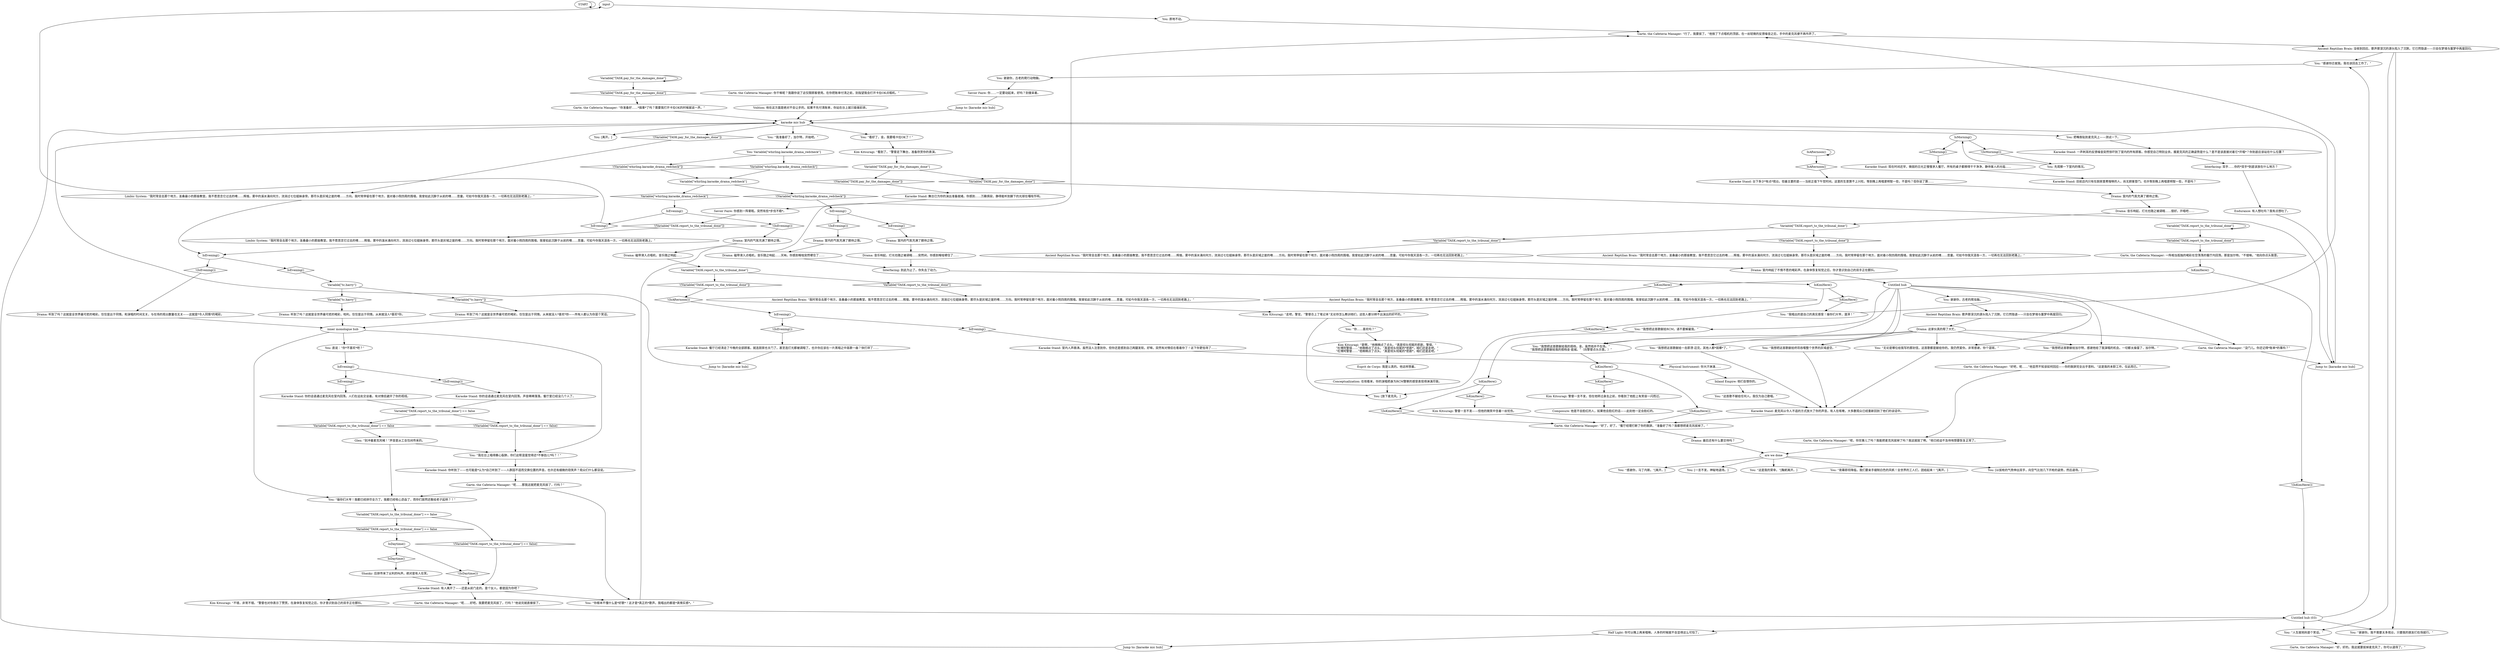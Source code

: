 # WHIRLING F1 / KARAOKE STAND
# Sing karaoke!
# ==================================================
digraph G {
	  0 [label="START"];
	  1 [label="input"];
	  2 [label="Drama: 室内的气氛充满了期待之情。"];
	  3 [label="Half Light: 你可以晚上再来唱嘛。人多的时候就不会显得这么可怕了。"];
	  4 [label="You: 谢谢你，古老的爬行动物脑。"];
	  5 [label="Garte, the Cafeteria Manager: “呃……好吧。我要把麦克风拔了，行吗？”他说完就直接拔了。"];
	  6 [label="You: 原地不动。"];
	  7 [label="Karaoke Stand: 舞台已为你的演出准备就绪。你感到……万籁俱寂，静得能听到脚下的光球在嘎吱作响。"];
	  8 [label="Garte, the Cafeteria Manager: “没门儿。你还记得*账单*的事吗？”"];
	  9 [label="You: “这首歌不献给任何人。我仅为自己歌唱。”"];
	  10 [label="Savoir Faire: 你……一定要动起来，好吗？别傻呆着。"];
	  11 [label="Ancient Reptilian Brain: 没收到回应。歌声那深沉的源头陷入了沉默。它已然隐退——只会在梦境与噩梦中再度回归。"];
	  12 [label="Interfacing: 到此为止了。你失去了动力。"];
	  13 [label="Variable[\"TASK.report_to_the_tribunal_done\"]"];
	  14 [label="Variable[\"TASK.report_to_the_tribunal_done\"]", shape=diamond];
	  15 [label="!(Variable[\"TASK.report_to_the_tribunal_done\"])", shape=diamond];
	  16 [label="Variable[\"TASK.pay_for_the_damages_done\"]"];
	  17 [label="Variable[\"TASK.pay_for_the_damages_done\"]", shape=diamond];
	  18 [label="!(Variable[\"TASK.pay_for_the_damages_done\"])", shape=diamond];
	  19 [label="You: 先观察一下室内的情况。"];
	  20 [label="IsAfternoon()"];
	  21 [label="IsAfternoon()", shape=diamond];
	  22 [label="!(IsAfternoon())", shape=diamond];
	  23 [label="Ancient Reptilian Brain: “我时常会去那个地方，圣桑最小的那座教堂。我不愿思念它过去的噢……辉煌。雾中的溪水涌向何方，流淌过七位姐妹身旁。那尽头是灰域之崖的噢……方向。我时常停留在那个地方，面对着小院四周的围墙。我曾如此沉醉于从前的噢……思量。可如今你我天涯各一方，一切再也无法回到老路上。”"];
	  24 [label="Kim Kitsuragi: “不错，非常不错。”警督也对你表示了赞赏。在身体恢复知觉之后，你才意识到自己的双手正在颤抖。"];
	  25 [label="You: “我唱出的是自己的真实感受！操你们大爷，渣滓！”"];
	  26 [label="Kim Kitsuragi: “走吧，警官。”警督合上了笔记本“无论你怎么教训他们，这些人都分辨不出演出的好坏的。”"];
	  27 [label="Garte, the Cafeteria Manager: 一阵相当孤独的喝彩在空荡荡的餐厅内回荡。那是加尔特。“不错嘛。”他向你点头致意。"];
	  28 [label="Limbic System: “我时常会去那个地方，圣桑最小的那座教堂。我不愿思念它过去的噢……辉煌。雾中的溪水涌向何方，流淌过七位姐妹身旁。那尽头是灰域之崖的噢……方向。我时常停留在那个地方，面对着小院四周的围墙。我曾如此沉醉于从前的噢……思量。可如今你我天涯各一方，一切再也无法回到老路上。”"];
	  29 [label="Garte, the Cafeteria Manager: 你干嘛呢？我跟你说了这仅限顾客使用。在你把账单付清之前，别指望我会打开卡拉OK点唱机。”"];
	  30 [label="Jump to: [karaoke mic hub]"];
	  31 [label="IsEvening()"];
	  32 [label="IsEvening()", shape=diamond];
	  33 [label="!(IsEvening())", shape=diamond];
	  34 [label="IsMorning()"];
	  35 [label="IsMorning()", shape=diamond];
	  36 [label="!(IsMorning())", shape=diamond];
	  37 [label="Karaoke Stand: 餐厅已经清走了今晚的全部顾客。就连厨房也关门了。甚至连灯光都被调暗了。也许你应该在一片黑暗之中高歌一曲？快打烊了……"];
	  38 [label="You: [一言不发，神秘地退场。]"];
	  39 [label="You: “人生就他妈是个笑话。”"];
	  40 [label="You: “你根本不懂什么是*好歌*！这才是*真正的*歌声。我唱出的都是*真情实感*。”"];
	  41 [label="Drama: 室内响起了不情不愿的喝彩声。在身体恢复知觉之后，你才意识到自己的双手正在颤抖。"];
	  42 [label="Ancient Reptilian Brain: “我时常会去那个地方，圣桑最小的那座教堂。我不愿思念它过去的噢……辉煌。雾中的溪水涌向何方，流淌过七位姐妹身旁。那尽头是灰域之崖的噢……方向。我时常停留在那个地方，面对着小院四周的围墙。我曾如此沉醉于从前的噢……思量。可如今你我天涯各一方，一切再也无法回到老路上。”"];
	  43 [label="Garte, the Cafeteria Manager: “呃，你完事儿了吗？我能把麦克风拔掉了吗？我这就拔了啊。”他已经迫不及待地想要恢复正常了。"];
	  44 [label="IsKimHere()"];
	  45 [label="IsKimHere()", shape=diamond];
	  46 [label="!(IsKimHere())", shape=diamond];
	  47 [label="Drama: 音乐响起，灯光也随之被调暗……突然间，你感到喉咙哽住了……"];
	  48 [label="Savoir Faire: 你感到一阵晕眩。突然有些*步伐不稳*。"];
	  49 [label="Drama: 听到了吗？这就是全世界最可悲的喝彩。仅仅是出于同情。和演唱的时间无关，与在场的观众数量也无关——这就是*令人同情*的喝彩。"];
	  50 [label="Variable[\"TASK.report_to_the_tribunal_done\"]"];
	  51 [label="Variable[\"TASK.report_to_the_tribunal_done\"]", shape=diamond];
	  52 [label="!(Variable[\"TASK.report_to_the_tribunal_done\"])", shape=diamond];
	  53 [label="Karaoke Stand: 现在时间还早，微弱的日光正慢慢渗入餐厅。所有的桌子都擦得干干净净，静待客人的光临……"];
	  54 [label="Ancient Reptilian Brain: “我时常会去那个地方，圣桑最小的那座教堂。我不愿思念它过去的噢……辉煌。雾中的溪水涌向何方，流淌过七位姐妹身旁。那尽头是灰域之崖的噢……方向。我时常停留在那个地方，面对着小院四周的围墙。我曾如此沉醉于从前的噢……思量。可如今你我天涯各一方，一切再也无法回到老路上。”"];
	  55 [label="IsKimHere()"];
	  56 [label="IsKimHere()", shape=diamond];
	  57 [label="!(IsKimHere())", shape=diamond];
	  58 [label="are we done"];
	  59 [label="Karaoke Stand: 目前店内只有在厨房里煮咖啡的人，尚无顾客登门。也许等到晚上再唱更明智一些，不是吗？"];
	  60 [label="Karaoke Stand: 室内人声鼎沸。虽然没人注意到你，但你还是感到自己两腿发软。好嘛，突然有对情侣在看着你了！这下你更怯场了……"];
	  61 [label="Garte, the Cafeteria Manager: “好吧，呃……”他显然不知该如何回应——你的致辞完全出乎意料。“这是我的本职工作，仅此而已。”"];
	  62 [label="Drama: 室内的气氛充满了期待之情。"];
	  63 [label="Variable[\"tc.harry\"]"];
	  64 [label="Variable[\"tc.harry\"]", shape=diamond];
	  65 [label="!(Variable[\"tc.harry\"])", shape=diamond];
	  66 [label="Endurance: 有人想吐吗？我有点想吐了。"];
	  67 [label="Variable[\"TASK.report_to_the_tribunal_done\"] == false"];
	  68 [label="Variable[\"TASK.report_to_the_tribunal_done\"] == false", shape=diamond];
	  69 [label="!(Variable[\"TASK.report_to_the_tribunal_done\"] == false)", shape=diamond];
	  70 [label="Karaoke Stand: 一声刺耳的反馈噪音突然惊吓到了室内的所有顾客。你感觉自己特别业余。握麦克风的正确姿势是什么？是不是该直接对着它*开唱*？你到底应该站在什么位置？"];
	  71 [label="You: “无论是哪位给我写的那封信，这首歌都是献给你的。我仍然爱你。非常感谢，你个混球。”"];
	  72 [label="Untitled hub (03)"];
	  73 [label="IsEvening()"];
	  74 [label="IsEvening()", shape=diamond];
	  75 [label="!(IsEvening())", shape=diamond];
	  76 [label="Esprit de Corps: 我是认真的。他这样想着。"];
	  77 [label="Jump to: [karaoke mic hub]"];
	  78 [label="You: “这是我的荣幸。”[鞠躬离开。]"];
	  79 [label="Drama: 磁带滑入点唱机，音乐随之响起……天呐，你感到喉咙突然哽住了……"];
	  80 [label="Karaoke Stand: 你的话语通过麦克风在室内回荡。人们在远处交谈着。有对情侣避开了你的视线。"];
	  81 [label="You: “我准备好了，加尔特，开始吧。”"];
	  82 [label="You: Variable[\"whirling.karaoke_drama_redcheck\"]"];
	  83 [label="Variable[\"whirling.karaoke_drama_redcheck\"]", shape=diamond];
	  84 [label="!(Variable[\"whirling.karaoke_drama_redcheck\"])", shape=diamond];
	  85 [label="Kim Kitsuragi: “看到了。”警督走下舞台，准备欣赏你的表演。"];
	  86 [label="Jump to: [karaoke mic hub]"];
	  87 [label="inner monologue hub"];
	  88 [label="Composure: 他是不会脸红的人，如果他会脸红的话——此刻他一定会脸红的。"];
	  89 [label="IsEvening()"];
	  90 [label="IsEvening()", shape=diamond];
	  91 [label="!(IsEvening())", shape=diamond];
	  92 [label="Garte, the Cafeteria Manager: “呃……那我这就把麦克风拔了，行吗？”"];
	  93 [label="Ancient Reptilian Brain: “我时常会去那个地方，圣桑最小的那座教堂。我不愿思念它过去的噢……辉煌。雾中的溪水涌向何方，流淌过七位姐妹身旁。那尽头是灰域之崖的噢……方向。我时常停留在那个地方，面对着小院四周的围墙。我曾如此沉醉于从前的噢……思量。可如今你我天涯各一方，一切再也无法回到老路上。”"];
	  94 [label="You: “夜幕即将降临，我们要亲手缝制白色的风帆！全世界的工人们，团结起来！”[离开。]"];
	  95 [label="You: [以拔枪的气势伸出双手，向空气比划几下开枪的姿势，然后退场。]"];
	  96 [label="Drama: 听到了吗？这就是全世界最可悲的喝彩。仅仅是出于同情。从来就没人*喜欢*你——所有人都认为你是个笑话。"];
	  97 [label="You: “操你们大爷！我都已经拼尽全力了。我都已经呕心沥血了，而你们居然还敢给老子起哄？！”"];
	  98 [label="karaoke mic hub"];
	  99 [label="You: [离开。]"];
	  100 [label="You: “看好了，金。我要唱卡拉OK了！”"];
	  101 [label="You: “我想把这首歌献给加尔特，感谢他给了我演唱的机会。一切都太操蛋了，加尔特。”"];
	  102 [label="Garte, the Cafeteria Manager: “好了，好了。”餐厅经理打断了你的致辞。“准备好了吗？我都想把麦克风拔掉了。”"];
	  103 [label="You: “我想把这首歌献给一击即溃·迈克，其他人都*弱爆*了。”"];
	  104 [label="You: “谢谢你。我不需要太多观众，只要我的朋友们在场就行。”"];
	  105 [label="Interfacing: 双手……你的*双手*到底该放在什么地方？"];
	  106 [label="IsKimHere()"];
	  107 [label="IsKimHere()", shape=diamond];
	  108 [label="!(IsKimHere())", shape=diamond];
	  109 [label="Variable[\"whirling.karaoke_drama_redcheck\"]"];
	  110 [label="Variable[\"whirling.karaoke_drama_redcheck\"]", shape=diamond];
	  111 [label="!(Variable[\"whirling.karaoke_drama_redcheck\"])", shape=diamond];
	  112 [label="Garte, the Cafeteria Manager: “你准备好……*搞事*了吗？需要我打开卡拉OK的时候就说一声。”"];
	  113 [label="Variable[\"TASK.pay_for_the_damages_done\"]"];
	  114 [label="Variable[\"TASK.pay_for_the_damages_done\"]", shape=diamond];
	  115 [label="!(Variable[\"TASK.pay_for_the_damages_done\"])", shape=diamond];
	  116 [label="Karaoke Stand: 麦克风以令人不适的方式放大了你的声音。有人在咳嗽。大多数观众已经重新回到了他们的谈话中。"];
	  117 [label="You: “感谢你，马丁内斯。”[离开。]"];
	  118 [label="You: 直说：“你*不喜欢*吧？”"];
	  119 [label="Variable[\"TASK.report_to_the_tribunal_done\"] == false"];
	  120 [label="Variable[\"TASK.report_to_the_tribunal_done\"] == false", shape=diamond];
	  121 [label="!(Variable[\"TASK.report_to_the_tribunal_done\"] == false)", shape=diamond];
	  122 [label="Variable[\"TASK.report_to_the_tribunal_done\"]"];
	  123 [label="Variable[\"TASK.report_to_the_tribunal_done\"]", shape=diamond];
	  124 [label="!(Variable[\"TASK.report_to_the_tribunal_done\"])", shape=diamond];
	  125 [label="Kim Kitsuragi: 警督一言不发，但在他转过身去之前，你看到了他脸上有笑容一闪而过。"];
	  126 [label="Drama: 室内的气氛充满了期待之情。"];
	  127 [label="You: 谢谢你，古老的爬虫脑。"];
	  128 [label="Ancient Reptilian Brain: 歌声那深沉的源头陷入了沉默。它已然隐退——只会在梦境与噩梦中再度回归。"];
	  129 [label="Drama: 这家伙真的帮了大忙。"];
	  130 [label="You: “你……喜欢吗？”"];
	  131 [label="Karaoke Stand: 有人离开了——还是从前门走的。是个女人。都是因为你吧？"];
	  132 [label="IsDaytime()"];
	  133 [label="IsDaytime()", shape=diamond];
	  134 [label="!(IsDaytime())", shape=diamond];
	  135 [label="Untitled hub"];
	  136 [label="Physical Instrument: 你大汗淋漓……"];
	  137 [label="You: “我想把这首歌献给RCM，请不要解雇我。”"];
	  138 [label="Garte, the Cafeteria Manager: “行了，我要拔了。”他按了下点唱机的顶部。在一丝轻微的反馈噪音之后，手中的麦克风便不再作声了。"];
	  139 [label="You: [放下麦克风。]"];
	  140 [label="Conceptualization: 在他看来，你的演唱把身为RCM警察的感受表现得淋漓尽致。"];
	  141 [label="Karaoke Stand: 台下多少*有点*观众。但最主要的是——当前正值下午觉时间。这里的生意算不上兴旺。等到晚上再唱更明智一些，不是吗？但你说了算……"];
	  142 [label="Inland Empire: 他们会恨你的。"];
	  143 [label="IsEvening()"];
	  144 [label="IsEvening()", shape=diamond];
	  145 [label="!(IsEvening())", shape=diamond];
	  146 [label="Volition: 他在这方面是绝对不会让步的。如果不先付清账单，你站在台上就只能做彩排。"];
	  147 [label="You: “我在台上唱得撕心裂肺，你们这帮混蛋觉得还*不够劲儿*吗？！”"];
	  148 [label="Karaoke Stand: 你的话语通过麦克风在室内回荡。声音稀稀落落。餐厅里已经没几个人了。"];
	  149 [label="Glen: “别冲着麦克风喊！”声音是从工会包间传来的。"];
	  150 [label="Karaoke Stand: 你听到了——也可能是*认为*自己听到了——人群因不适而交换位置的声音。也许还有细微的窃笑声？观众们什么都没说。"];
	  151 [label="IsKimHere()"];
	  152 [label="IsKimHere()", shape=diamond];
	  153 [label="!(IsKimHere())", shape=diamond];
	  154 [label="Kim Kitsuragi: “是啊，”他稍稍点了点头。“真是彻头彻尾的悲剧，警探。”\n“杜博阿警探……”他稍稍点了点头。“真是彻头彻尾的*悲剧*，咱们还是走吧。”\n“杜博阿警督……”他稍稍点了点头。“真是彻头彻尾的*悲剧*，咱们还是走吧。”"];
	  155 [label="You: 把嘴唇贴到麦克风上——测试一下。"];
	  156 [label="Drama: 听到了吗？这就是全世界最可悲的喝彩，哈利。仅仅是出于同情。从来就没人*喜欢*你。"];
	  157 [label="You: “我想把这首歌献给终将吞噬整个世界的灰域虚空。”"];
	  158 [label="You: “感谢你迁就我。我也该回去工作了。”"];
	  159 [label="IsEvening()"];
	  160 [label="IsEvening()", shape=diamond];
	  161 [label="!(IsEvening())", shape=diamond];
	  162 [label="Drama: 室内的气氛充满了期待之情。"];
	  163 [label="Drama: 最后还有什么要交待吗？"];
	  164 [label="You: “我想把这首歌献给我的搭档，金。虽然他并不在场。”\n“我想把这首歌献给我的搭档金·曷城。”（向警督点头示意。）”"];
	  165 [label="Limbic System: “我时常会去那个地方，圣桑最小的那座教堂。我不愿思念它过去的噢……辉煌。雾中的溪水涌向何方，流淌过七位姐妹身旁。那尽头是灰域之崖的噢……方向。我时常停留在那个地方，面对着小院四周的围墙。我曾如此沉醉于从前的噢……思量。可如今你我天涯各一方，一切再也无法回到老路上。”"];
	  166 [label="Kim Kitsuragi: 警督一言不发——但他的微笑中含着一丝忧伤。"];
	  167 [label="Shanky: 后排传来了尖利的叫声。绝对是有人在笑。"];
	  168 [label="Jump to: [karaoke mic hub]"];
	  169 [label="Garte, the Cafeteria Manager: “好，好的。我这就要拔掉麦克风了，你可以退场了。”"];
	  170 [label="Drama: 音乐响起，灯光也随之被调暗……很好。开唱吧……"];
	  171 [label="Drama: 磁带滑入点唱机，音乐随之响起……"];
	  0 -> 0
	  1 -> 6
	  2 -> 170
	  3 -> 77
	  4 -> 10
	  6 -> 138
	  7 -> 48
	  8 -> 30
	  9 -> 116
	  10 -> 168
	  11 -> 104
	  11 -> 158
	  11 -> 39
	  12 -> 151
	  13 -> 13
	  13 -> 14
	  14 -> 27
	  15 -> 165
	  16 -> 16
	  16 -> 17
	  17 -> 112
	  18 -> 28
	  19 -> 34
	  20 -> 20
	  20 -> 21
	  21 -> 141
	  22 -> 31
	  23 -> 26
	  24 -> 72
	  25 -> 138
	  26 -> 130
	  26 -> 139
	  27 -> 44
	  28 -> 89
	  29 -> 146
	  30 -> 98
	  31 -> 32
	  31 -> 33
	  32 -> 60
	  33 -> 37
	  34 -> 35
	  34 -> 36
	  35 -> 53
	  36 -> 19
	  37 -> 86
	  39 -> 169
	  40 -> 138
	  41 -> 135
	  42 -> 26
	  43 -> 58
	  44 -> 45
	  44 -> 46
	  45 -> 23
	  46 -> 72
	  47 -> 12
	  48 -> 15
	  49 -> 87
	  50 -> 51
	  50 -> 52
	  51 -> 54
	  52 -> 93
	  53 -> 59
	  54 -> 41
	  55 -> 56
	  55 -> 57
	  56 -> 125
	  57 -> 102
	  58 -> 38
	  58 -> 78
	  58 -> 117
	  58 -> 94
	  58 -> 95
	  59 -> 2
	  60 -> 136
	  61 -> 43
	  62 -> 171
	  63 -> 64
	  63 -> 65
	  64 -> 156
	  65 -> 96
	  66 -> 30
	  67 -> 68
	  67 -> 69
	  68 -> 149
	  69 -> 147
	  70 -> 105
	  71 -> 116
	  72 -> 104
	  72 -> 3
	  72 -> 158
	  72 -> 39
	  73 -> 74
	  73 -> 75
	  74 -> 80
	  75 -> 148
	  76 -> 140
	  77 -> 98
	  79 -> 12
	  80 -> 67
	  81 -> 82
	  82 -> 83
	  82 -> 84
	  83 -> 109
	  84 -> 109
	  85 -> 113
	  86 -> 98
	  87 -> 97
	  87 -> 147
	  87 -> 118
	  88 -> 102
	  89 -> 90
	  89 -> 91
	  90 -> 63
	  91 -> 49
	  92 -> 40
	  92 -> 97
	  93 -> 41
	  96 -> 87
	  97 -> 119
	  98 -> 99
	  98 -> 100
	  98 -> 81
	  98 -> 18
	  98 -> 155
	  100 -> 85
	  101 -> 61
	  102 -> 163
	  103 -> 116
	  104 -> 169
	  105 -> 66
	  106 -> 107
	  106 -> 108
	  107 -> 166
	  108 -> 102
	  109 -> 110
	  109 -> 111
	  110 -> 159
	  111 -> 143
	  112 -> 98
	  113 -> 114
	  113 -> 115
	  114 -> 30
	  115 -> 7
	  116 -> 102
	  118 -> 73
	  119 -> 120
	  119 -> 121
	  120 -> 132
	  121 -> 131
	  122 -> 123
	  122 -> 124
	  123 -> 42
	  124 -> 22
	  125 -> 88
	  126 -> 79
	  127 -> 128
	  128 -> 129
	  129 -> 164
	  129 -> 101
	  129 -> 103
	  129 -> 71
	  129 -> 8
	  129 -> 157
	  130 -> 154
	  131 -> 40
	  131 -> 24
	  131 -> 5
	  132 -> 133
	  132 -> 134
	  133 -> 167
	  134 -> 131
	  135 -> 164
	  135 -> 101
	  135 -> 71
	  135 -> 103
	  135 -> 137
	  135 -> 8
	  135 -> 157
	  135 -> 127
	  136 -> 142
	  137 -> 106
	  138 -> 11
	  140 -> 139
	  141 -> 2
	  142 -> 9
	  143 -> 144
	  143 -> 145
	  144 -> 162
	  145 -> 126
	  146 -> 98
	  147 -> 150
	  148 -> 67
	  149 -> 97
	  149 -> 147
	  150 -> 92
	  151 -> 152
	  151 -> 153
	  152 -> 25
	  153 -> 139
	  154 -> 76
	  155 -> 70
	  156 -> 87
	  157 -> 116
	  158 -> 4
	  159 -> 160
	  159 -> 161
	  160 -> 1
	  161 -> 62
	  162 -> 47
	  163 -> 58
	  164 -> 55
	  165 -> 89
	  166 -> 102
	  167 -> 131
	  168 -> 98
	  170 -> 50
	  171 -> 122
}

